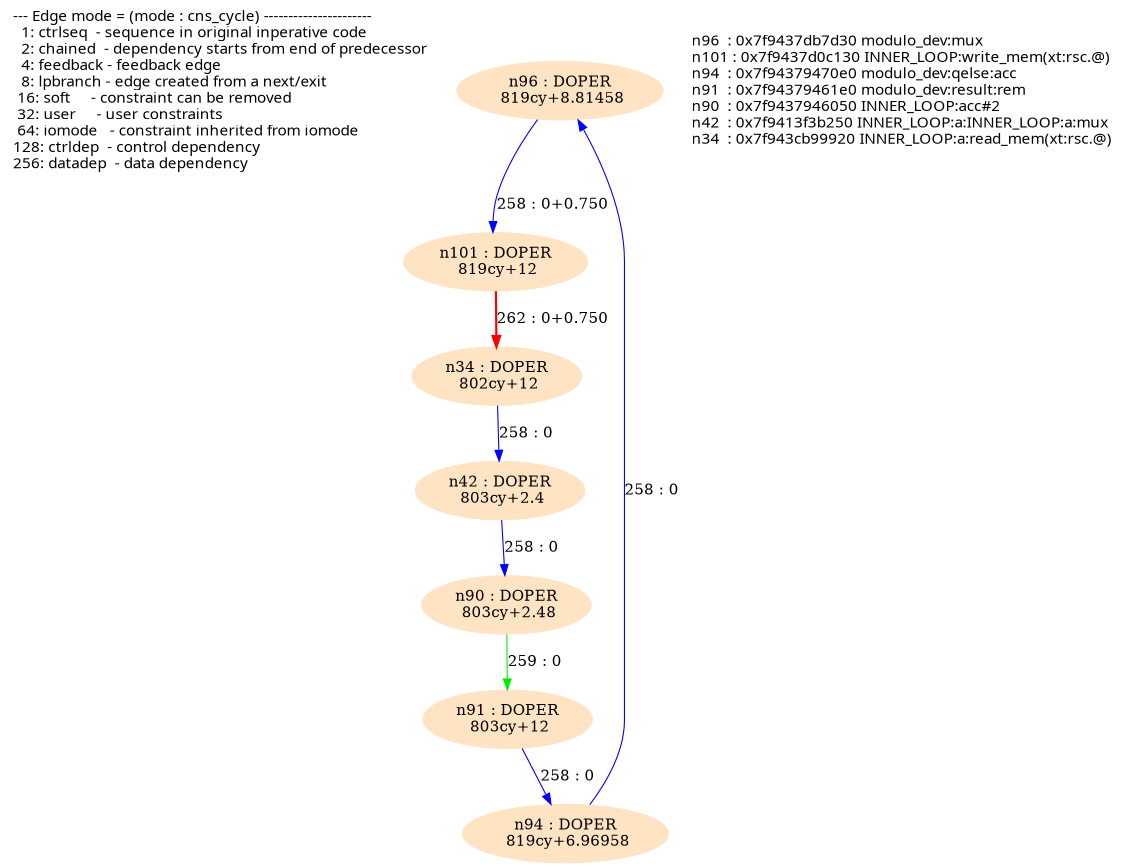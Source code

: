 digraph G {
  size="7.5,10"; center=true; ratio=auto;
  m1[fontname=Fixed,labeljust=left,label="--- Edge mode = (mode : cns_cycle) ----------------------\l  1: ctrlseq  - sequence in original inperative code     \l  2: chained  - dependency starts from end of predecessor\l  4: feedback - feedback edge                            \l  8: lpbranch - edge created from a next/exit            \l 16: soft     - constraint can be removed                \l 32: user     - user constraints                         \l 64: iomode   - constraint inherited from iomode         \l128: ctrldep  - control dependency                       \l256: datadep  - data dependency                          \l",shape=none];
  n96[label="n96 : DOPER\n 819cy+8.81458\n",shape=ellipse,style=filled,color=bisque];
  n101[label="n101 : DOPER\n 819cy+12\n",shape=ellipse,style=filled,color=bisque];
  n94[label="n94 : DOPER\n 819cy+6.96958\n",shape=ellipse,style=filled,color=bisque];
  n91[label="n91 : DOPER\n 803cy+12\n",shape=ellipse,style=filled,color=bisque];
  n90[label="n90 : DOPER\n 803cy+2.48\n",shape=ellipse,style=filled,color=bisque];
  n42[label="n42 : DOPER\n 803cy+2.4\n",shape=ellipse,style=filled,color=bisque];
  n34[label="n34 : DOPER\n 802cy+12\n",shape=ellipse,style=filled,color=bisque];
  m2[fontname=Fixed,labeljust=left,label="n96  : 0x7f9437db7d30 modulo_dev:mux\ln101 : 0x7f9437d0c130 INNER_LOOP:write_mem(xt:rsc.@)\ln94  : 0x7f94379470e0 modulo_dev:qelse:acc\ln91  : 0x7f94379461e0 modulo_dev:result:rem\ln90  : 0x7f9437946050 INNER_LOOP:acc#2\ln42  : 0x7f9413f3b250 INNER_LOOP:a:INNER_LOOP:a:mux\ln34  : 0x7f943cb99920 INNER_LOOP:a:read_mem(xt:rsc.@)\l",shape=none];
  n96 -> n101[label="258 : 0+0.750",color=blue];
  n94 -> n96[label="258 : 0",color=blue];
  n91 -> n94[label="258 : 0",color=blue];
  n90 -> n91[label="259 : 0",color=green2];
  n42 -> n90[label="258 : 0",color=blue];
  n34 -> n42[label="258 : 0",color=blue];
  n101 -> n34[label="262 : 0+0.750",color=red, style=bold];
}

